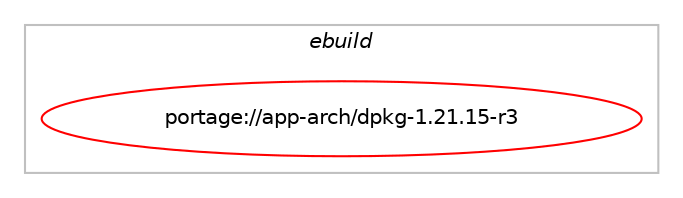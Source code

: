 digraph prolog {

# *************
# Graph options
# *************

newrank=true;
concentrate=true;
compound=true;
graph [rankdir=LR,fontname=Helvetica,fontsize=10,ranksep=1.5];#, ranksep=2.5, nodesep=0.2];
edge  [arrowhead=vee];
node  [fontname=Helvetica,fontsize=10];

# **********
# The ebuild
# **********

subgraph cluster_leftcol {
color=gray;
label=<<i>ebuild</i>>;
id [label="portage://app-arch/dpkg-1.21.15-r3", color=red, width=4, href="../app-arch/dpkg-1.21.15-r3.svg"];
}

# ****************
# The dependencies
# ****************

subgraph cluster_midcol {
color=gray;
label=<<i>dependencies</i>>;
subgraph cluster_compile {
fillcolor="#eeeeee";
style=filled;
label=<<i>compile</i>>;
# *** BEGIN UNKNOWN DEPENDENCY TYPE (TODO) ***
# id -> equal(use_conditional_group(positive,bzip2,portage://app-arch/dpkg-1.21.15-r3,[package_dependency(portage://app-arch/dpkg-1.21.15-r3,install,no,app-arch,bzip2,none,[,,],[],[])]))
# *** END UNKNOWN DEPENDENCY TYPE (TODO) ***

# *** BEGIN UNKNOWN DEPENDENCY TYPE (TODO) ***
# id -> equal(use_conditional_group(positive,lzma,portage://app-arch/dpkg-1.21.15-r3,[package_dependency(portage://app-arch/dpkg-1.21.15-r3,install,no,app-arch,xz-utils,none,[,,],[],[])]))
# *** END UNKNOWN DEPENDENCY TYPE (TODO) ***

# *** BEGIN UNKNOWN DEPENDENCY TYPE (TODO) ***
# id -> equal(use_conditional_group(positive,nls,portage://app-arch/dpkg-1.21.15-r3,[package_dependency(portage://app-arch/dpkg-1.21.15-r3,install,no,virtual,libintl,none,[,,],[],[])]))
# *** END UNKNOWN DEPENDENCY TYPE (TODO) ***

# *** BEGIN UNKNOWN DEPENDENCY TYPE (TODO) ***
# id -> equal(use_conditional_group(positive,selinux,portage://app-arch/dpkg-1.21.15-r3,[package_dependency(portage://app-arch/dpkg-1.21.15-r3,install,no,sys-libs,libselinux,none,[,,],[],[])]))
# *** END UNKNOWN DEPENDENCY TYPE (TODO) ***

# *** BEGIN UNKNOWN DEPENDENCY TYPE (TODO) ***
# id -> equal(use_conditional_group(positive,test,portage://app-arch/dpkg-1.21.15-r3,[package_dependency(portage://app-arch/dpkg-1.21.15-r3,install,no,dev-perl,IO-String,none,[,,],[],[]),package_dependency(portage://app-arch/dpkg-1.21.15-r3,install,no,dev-perl,Test-Pod,none,[,,],[],[]),package_dependency(portage://app-arch/dpkg-1.21.15-r3,install,no,virtual,perl-Test-Harness,none,[,,],[],[])]))
# *** END UNKNOWN DEPENDENCY TYPE (TODO) ***

# *** BEGIN UNKNOWN DEPENDENCY TYPE (TODO) ***
# id -> equal(use_conditional_group(positive,zlib,portage://app-arch/dpkg-1.21.15-r3,[package_dependency(portage://app-arch/dpkg-1.21.15-r3,install,no,sys-libs,zlib,greaterequal,[1.1.4,,,1.1.4],[],[])]))
# *** END UNKNOWN DEPENDENCY TYPE (TODO) ***

# *** BEGIN UNKNOWN DEPENDENCY TYPE (TODO) ***
# id -> equal(package_dependency(portage://app-arch/dpkg-1.21.15-r3,install,no,app-arch,gzip,greaterequal,[1.7,,,1.7],[],[]))
# *** END UNKNOWN DEPENDENCY TYPE (TODO) ***

# *** BEGIN UNKNOWN DEPENDENCY TYPE (TODO) ***
# id -> equal(package_dependency(portage://app-arch/dpkg-1.21.15-r3,install,no,app-arch,tar,greaterequal,[1.34,,-r1,1.34-r1],[],[]))
# *** END UNKNOWN DEPENDENCY TYPE (TODO) ***

# *** BEGIN UNKNOWN DEPENDENCY TYPE (TODO) ***
# id -> equal(package_dependency(portage://app-arch/dpkg-1.21.15-r3,install,no,app-arch,xz-utils,none,[,,],[],[]))
# *** END UNKNOWN DEPENDENCY TYPE (TODO) ***

# *** BEGIN UNKNOWN DEPENDENCY TYPE (TODO) ***
# id -> equal(package_dependency(portage://app-arch/dpkg-1.21.15-r3,install,no,app-crypt,libmd,none,[,,],[],[]))
# *** END UNKNOWN DEPENDENCY TYPE (TODO) ***

# *** BEGIN UNKNOWN DEPENDENCY TYPE (TODO) ***
# id -> equal(package_dependency(portage://app-arch/dpkg-1.21.15-r3,install,no,dev-lang,perl,greaterequal,[5.14.2,,,5.14.2],any_same_slot,[]))
# *** END UNKNOWN DEPENDENCY TYPE (TODO) ***

# *** BEGIN UNKNOWN DEPENDENCY TYPE (TODO) ***
# id -> equal(package_dependency(portage://app-arch/dpkg-1.21.15-r3,install,no,sys-libs,ncurses,none,[,,],any_same_slot,[use(enable(unicode),positive)]))
# *** END UNKNOWN DEPENDENCY TYPE (TODO) ***

# *** BEGIN UNKNOWN DEPENDENCY TYPE (TODO) ***
# id -> equal(package_dependency(portage://app-arch/dpkg-1.21.15-r3,install,no,virtual,pkgconfig,none,[,,],[],[]))
# *** END UNKNOWN DEPENDENCY TYPE (TODO) ***

}
subgraph cluster_compileandrun {
fillcolor="#eeeeee";
style=filled;
label=<<i>compile and run</i>>;
}
subgraph cluster_run {
fillcolor="#eeeeee";
style=filled;
label=<<i>run</i>>;
# *** BEGIN UNKNOWN DEPENDENCY TYPE (TODO) ***
# id -> equal(use_conditional_group(positive,bzip2,portage://app-arch/dpkg-1.21.15-r3,[package_dependency(portage://app-arch/dpkg-1.21.15-r3,run,no,app-arch,bzip2,none,[,,],[],[])]))
# *** END UNKNOWN DEPENDENCY TYPE (TODO) ***

# *** BEGIN UNKNOWN DEPENDENCY TYPE (TODO) ***
# id -> equal(use_conditional_group(positive,lzma,portage://app-arch/dpkg-1.21.15-r3,[package_dependency(portage://app-arch/dpkg-1.21.15-r3,run,no,app-arch,xz-utils,none,[,,],[],[])]))
# *** END UNKNOWN DEPENDENCY TYPE (TODO) ***

# *** BEGIN UNKNOWN DEPENDENCY TYPE (TODO) ***
# id -> equal(use_conditional_group(positive,nls,portage://app-arch/dpkg-1.21.15-r3,[package_dependency(portage://app-arch/dpkg-1.21.15-r3,run,no,virtual,libintl,none,[,,],[],[])]))
# *** END UNKNOWN DEPENDENCY TYPE (TODO) ***

# *** BEGIN UNKNOWN DEPENDENCY TYPE (TODO) ***
# id -> equal(use_conditional_group(positive,selinux,portage://app-arch/dpkg-1.21.15-r3,[package_dependency(portage://app-arch/dpkg-1.21.15-r3,run,no,sec-policy,selinux-dpkg,none,[,,],[],[])]))
# *** END UNKNOWN DEPENDENCY TYPE (TODO) ***

# *** BEGIN UNKNOWN DEPENDENCY TYPE (TODO) ***
# id -> equal(use_conditional_group(positive,selinux,portage://app-arch/dpkg-1.21.15-r3,[package_dependency(portage://app-arch/dpkg-1.21.15-r3,run,no,sys-libs,libselinux,none,[,,],[],[])]))
# *** END UNKNOWN DEPENDENCY TYPE (TODO) ***

# *** BEGIN UNKNOWN DEPENDENCY TYPE (TODO) ***
# id -> equal(use_conditional_group(positive,zlib,portage://app-arch/dpkg-1.21.15-r3,[package_dependency(portage://app-arch/dpkg-1.21.15-r3,run,no,sys-libs,zlib,greaterequal,[1.1.4,,,1.1.4],[],[])]))
# *** END UNKNOWN DEPENDENCY TYPE (TODO) ***

# *** BEGIN UNKNOWN DEPENDENCY TYPE (TODO) ***
# id -> equal(package_dependency(portage://app-arch/dpkg-1.21.15-r3,run,no,app-arch,gzip,greaterequal,[1.7,,,1.7],[],[]))
# *** END UNKNOWN DEPENDENCY TYPE (TODO) ***

# *** BEGIN UNKNOWN DEPENDENCY TYPE (TODO) ***
# id -> equal(package_dependency(portage://app-arch/dpkg-1.21.15-r3,run,no,app-arch,tar,greaterequal,[1.34,,-r1,1.34-r1],[],[]))
# *** END UNKNOWN DEPENDENCY TYPE (TODO) ***

# *** BEGIN UNKNOWN DEPENDENCY TYPE (TODO) ***
# id -> equal(package_dependency(portage://app-arch/dpkg-1.21.15-r3,run,no,app-crypt,libmd,none,[,,],[],[]))
# *** END UNKNOWN DEPENDENCY TYPE (TODO) ***

# *** BEGIN UNKNOWN DEPENDENCY TYPE (TODO) ***
# id -> equal(package_dependency(portage://app-arch/dpkg-1.21.15-r3,run,no,dev-lang,perl,greaterequal,[5.14.2,,,5.14.2],any_same_slot,[]))
# *** END UNKNOWN DEPENDENCY TYPE (TODO) ***

# *** BEGIN UNKNOWN DEPENDENCY TYPE (TODO) ***
# id -> equal(package_dependency(portage://app-arch/dpkg-1.21.15-r3,run,no,sys-libs,ncurses,none,[,,],any_same_slot,[use(enable(unicode),positive)]))
# *** END UNKNOWN DEPENDENCY TYPE (TODO) ***

}
}

# **************
# The candidates
# **************

subgraph cluster_choices {
rank=same;
color=gray;
label=<<i>candidates</i>>;

}

}
